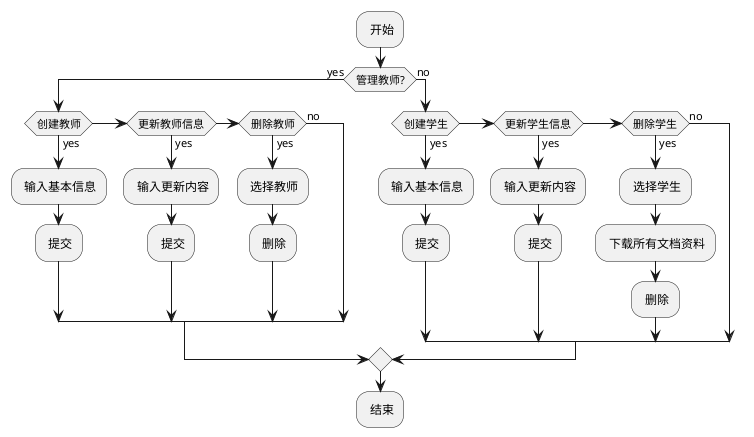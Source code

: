 @startuml
: 开始;
if (管理教师?) then (yes)
  if (创建教师) then (yes)
    : 输入基本信息;
    : 提交;
  elseif (更新教师信息) then (yes)
    : 输入更新内容;
    : 提交;
  elseif (删除教师) then (yes)
    : 选择教师;
    : 删除;
  else (no)
  endif
else (no)
  if (创建学生) then (yes)
      : 输入基本信息;
      : 提交;
    elseif (更新学生信息) then (yes)
      : 输入更新内容;
      : 提交;
    elseif (删除学生) then (yes)
      : 选择学生;
      : 下载所有文档资料;
      : 删除;
    else (no)
    endif
endif
: 结束;

@enduml